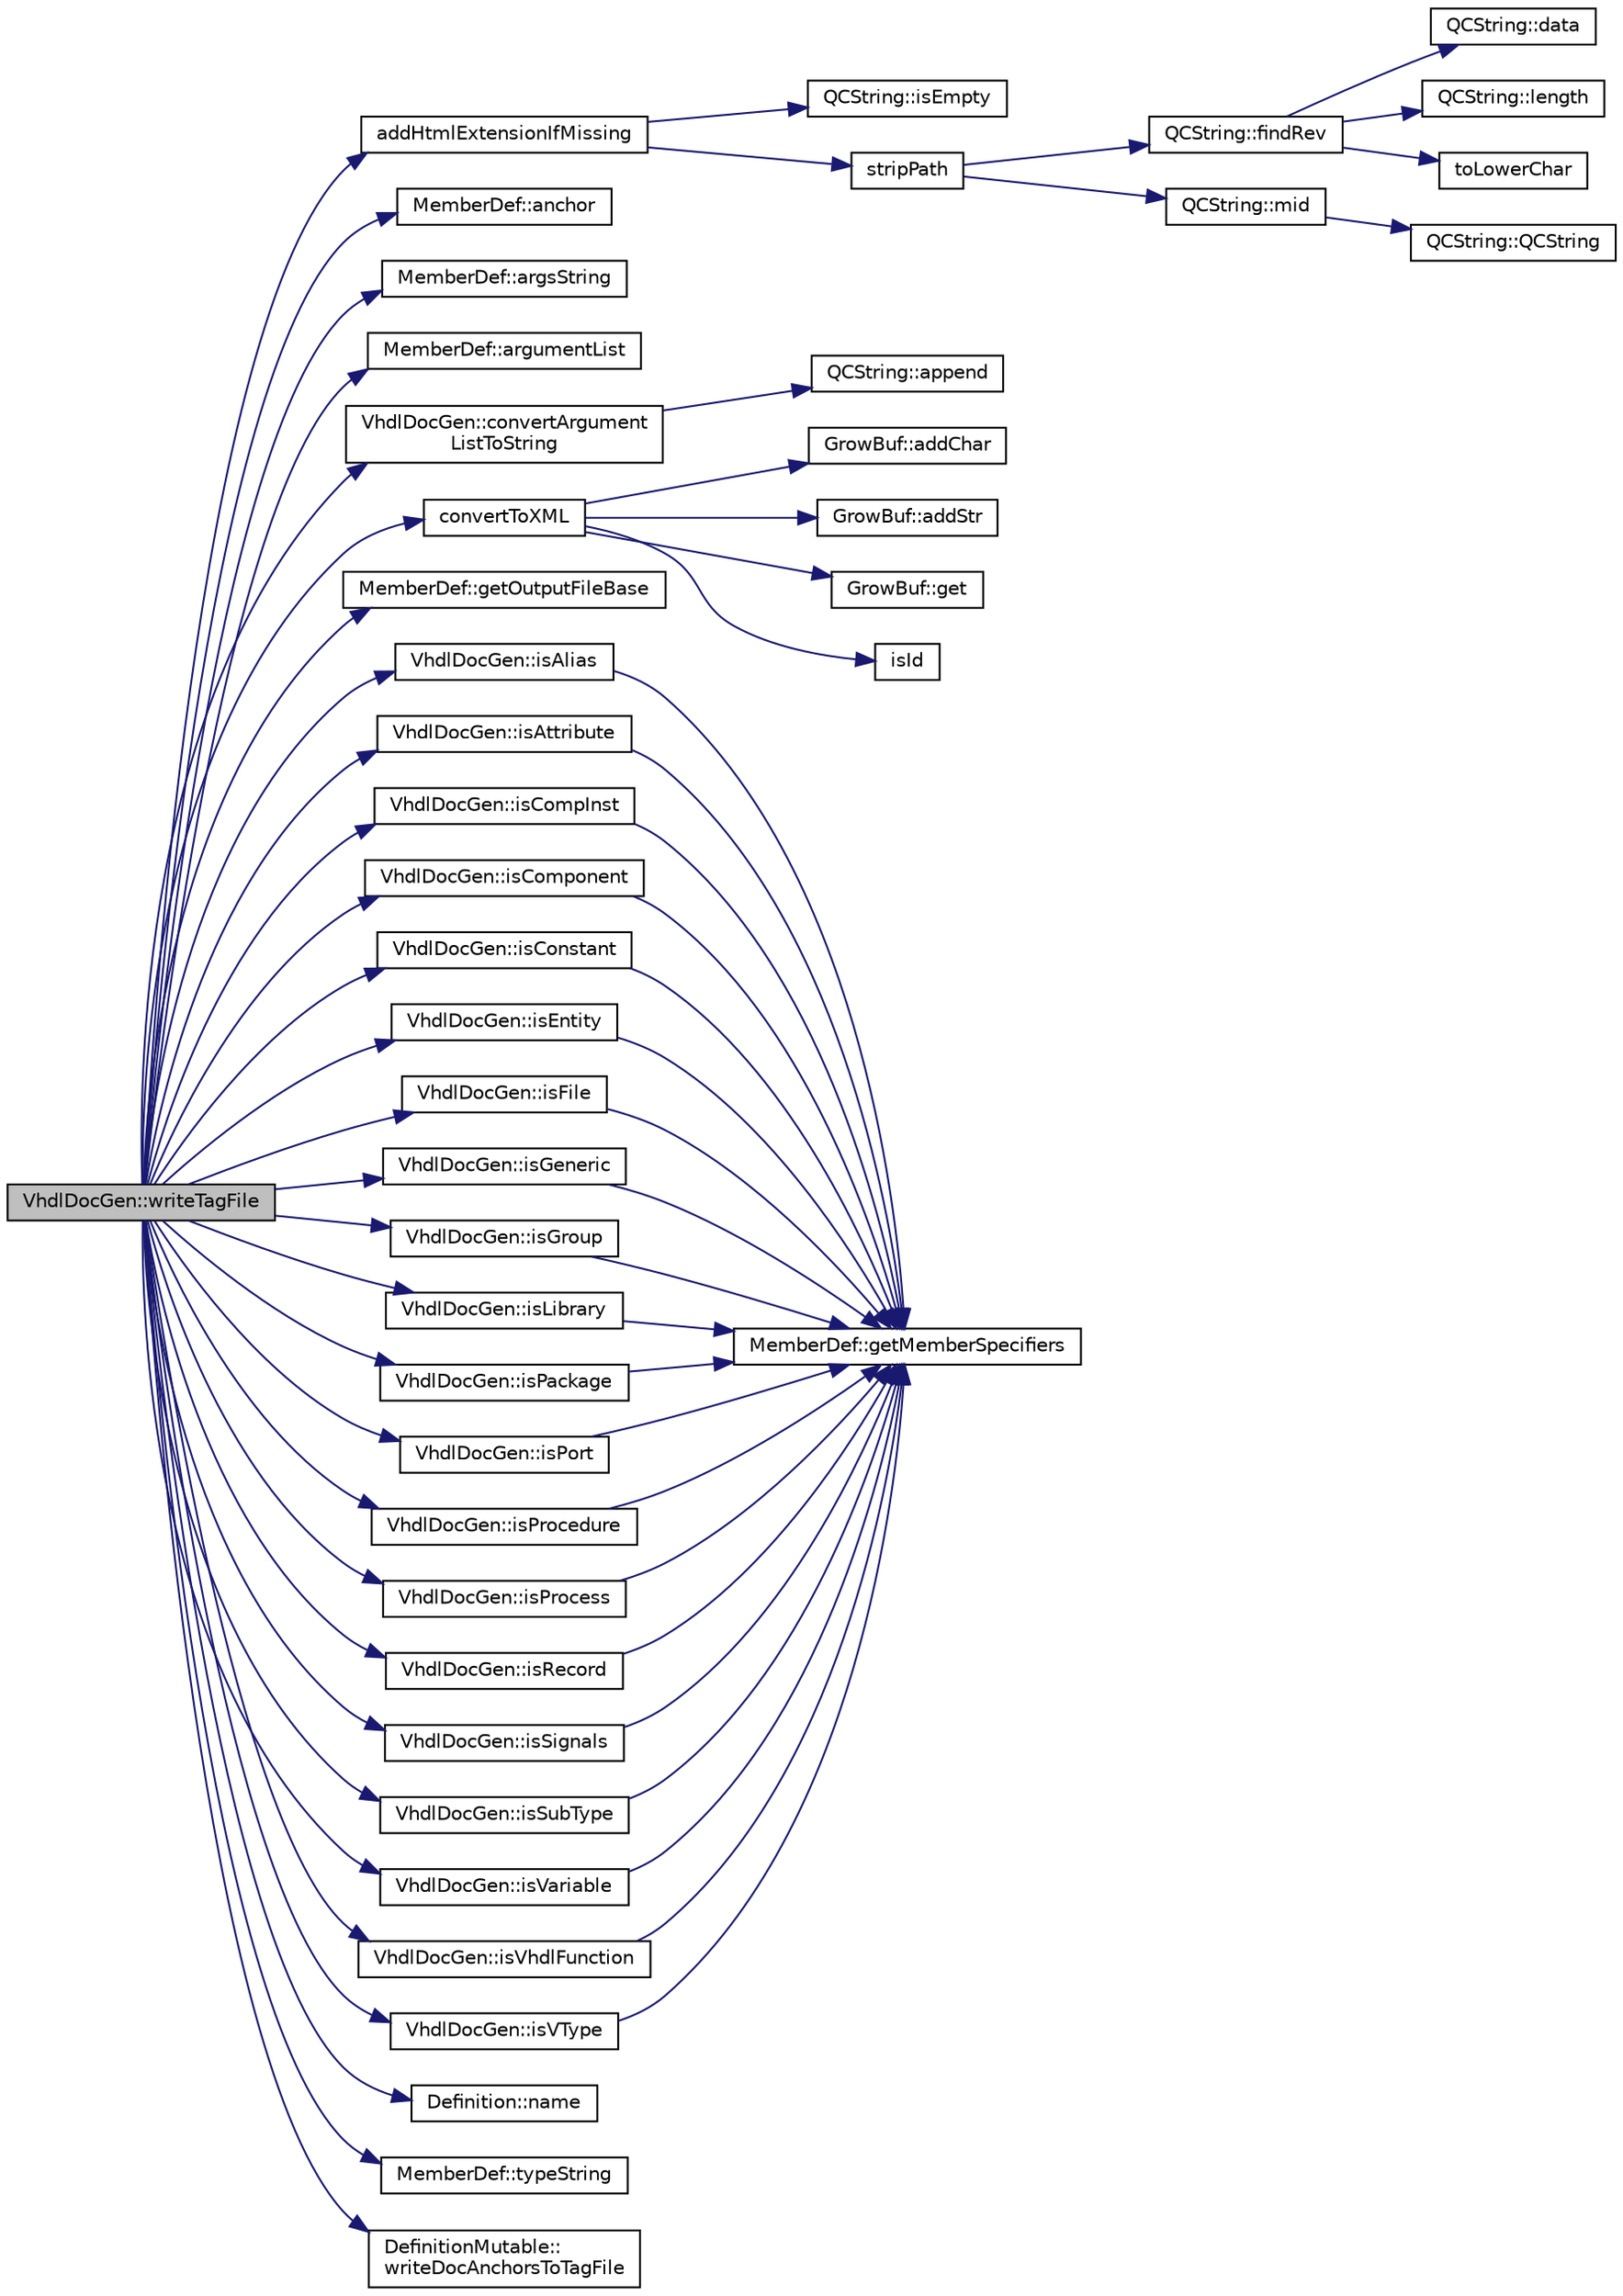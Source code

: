 digraph "VhdlDocGen::writeTagFile"
{
 // LATEX_PDF_SIZE
  edge [fontname="Helvetica",fontsize="10",labelfontname="Helvetica",labelfontsize="10"];
  node [fontname="Helvetica",fontsize="10",shape=record];
  rankdir="LR";
  Node1 [label="VhdlDocGen::writeTagFile",height=0.2,width=0.4,color="black", fillcolor="grey75", style="filled", fontcolor="black",tooltip=" "];
  Node1 -> Node2 [color="midnightblue",fontsize="10",style="solid"];
  Node2 [label="addHtmlExtensionIfMissing",height=0.2,width=0.4,color="black", fillcolor="white", style="filled",URL="$util_8cpp.html#a36c74291c5a9adc05d5cb6c0932f6b82",tooltip=" "];
  Node2 -> Node3 [color="midnightblue",fontsize="10",style="solid"];
  Node3 [label="QCString::isEmpty",height=0.2,width=0.4,color="black", fillcolor="white", style="filled",URL="$classQCString.html#a621c4090d69ad7d05ef8e5234376c3d8",tooltip=" "];
  Node2 -> Node4 [color="midnightblue",fontsize="10",style="solid"];
  Node4 [label="stripPath",height=0.2,width=0.4,color="black", fillcolor="white", style="filled",URL="$util_8cpp.html#a3d37ec79f266698bd836af54ba75e63e",tooltip=" "];
  Node4 -> Node5 [color="midnightblue",fontsize="10",style="solid"];
  Node5 [label="QCString::findRev",height=0.2,width=0.4,color="black", fillcolor="white", style="filled",URL="$classQCString.html#ab47a6435c16d61d04fb448f1080b4e26",tooltip=" "];
  Node5 -> Node6 [color="midnightblue",fontsize="10",style="solid"];
  Node6 [label="QCString::data",height=0.2,width=0.4,color="black", fillcolor="white", style="filled",URL="$classQCString.html#ac3aa3ac1a1c36d3305eba22a2eb0d098",tooltip=" "];
  Node5 -> Node7 [color="midnightblue",fontsize="10",style="solid"];
  Node7 [label="QCString::length",height=0.2,width=0.4,color="black", fillcolor="white", style="filled",URL="$classQCString.html#ac52596733e9110b778019946d73fb268",tooltip=" "];
  Node5 -> Node8 [color="midnightblue",fontsize="10",style="solid"];
  Node8 [label="toLowerChar",height=0.2,width=0.4,color="black", fillcolor="white", style="filled",URL="$qcstring_8cpp.html#a4e545641f98651d4fb8299b407721f9b",tooltip=" "];
  Node4 -> Node9 [color="midnightblue",fontsize="10",style="solid"];
  Node9 [label="QCString::mid",height=0.2,width=0.4,color="black", fillcolor="white", style="filled",URL="$classQCString.html#a27136caf9c0bc4daca574cda6f113551",tooltip=" "];
  Node9 -> Node10 [color="midnightblue",fontsize="10",style="solid"];
  Node10 [label="QCString::QCString",height=0.2,width=0.4,color="black", fillcolor="white", style="filled",URL="$classQCString.html#ad691e1087cc03e14e00d1147ae0ecab7",tooltip=" "];
  Node1 -> Node11 [color="midnightblue",fontsize="10",style="solid"];
  Node11 [label="MemberDef::anchor",height=0.2,width=0.4,color="black", fillcolor="white", style="filled",URL="$classMemberDef.html#a170c6221384447f7e2e9f5a529efef40",tooltip=" "];
  Node1 -> Node12 [color="midnightblue",fontsize="10",style="solid"];
  Node12 [label="MemberDef::argsString",height=0.2,width=0.4,color="black", fillcolor="white", style="filled",URL="$classMemberDef.html#adfae3b8f49644ba27669daa9412e14a3",tooltip=" "];
  Node1 -> Node13 [color="midnightblue",fontsize="10",style="solid"];
  Node13 [label="MemberDef::argumentList",height=0.2,width=0.4,color="black", fillcolor="white", style="filled",URL="$classMemberDef.html#a515503656a6cffb2d27f60e93c3c780e",tooltip=" "];
  Node1 -> Node14 [color="midnightblue",fontsize="10",style="solid"];
  Node14 [label="VhdlDocGen::convertArgument\lListToString",height=0.2,width=0.4,color="black", fillcolor="white", style="filled",URL="$classVhdlDocGen.html#a1876213c101b31a44336d48b6b33e9ec",tooltip=" "];
  Node14 -> Node15 [color="midnightblue",fontsize="10",style="solid"];
  Node15 [label="QCString::append",height=0.2,width=0.4,color="black", fillcolor="white", style="filled",URL="$classQCString.html#a8f0a381fdae1427b1182baf0abde21e7",tooltip=" "];
  Node1 -> Node16 [color="midnightblue",fontsize="10",style="solid"];
  Node16 [label="convertToXML",height=0.2,width=0.4,color="black", fillcolor="white", style="filled",URL="$util_8cpp.html#a93c7f78ab05807663dd8947d0dd5423f",tooltip=" "];
  Node16 -> Node17 [color="midnightblue",fontsize="10",style="solid"];
  Node17 [label="GrowBuf::addChar",height=0.2,width=0.4,color="black", fillcolor="white", style="filled",URL="$classGrowBuf.html#a46b4677f555d2abc718f26e71a59efda",tooltip=" "];
  Node16 -> Node18 [color="midnightblue",fontsize="10",style="solid"];
  Node18 [label="GrowBuf::addStr",height=0.2,width=0.4,color="black", fillcolor="white", style="filled",URL="$classGrowBuf.html#a5e0ff6d9f7a7139725d77a9d669340f3",tooltip=" "];
  Node16 -> Node19 [color="midnightblue",fontsize="10",style="solid"];
  Node19 [label="GrowBuf::get",height=0.2,width=0.4,color="black", fillcolor="white", style="filled",URL="$classGrowBuf.html#a88d6408723b8c1a58187f24da81dfd5e",tooltip=" "];
  Node16 -> Node20 [color="midnightblue",fontsize="10",style="solid"];
  Node20 [label="isId",height=0.2,width=0.4,color="black", fillcolor="white", style="filled",URL="$util_8h.html#ae320c88a8522836f00095d566529046f",tooltip=" "];
  Node1 -> Node21 [color="midnightblue",fontsize="10",style="solid"];
  Node21 [label="MemberDef::getOutputFileBase",height=0.2,width=0.4,color="black", fillcolor="white", style="filled",URL="$classMemberDef.html#a1691f8cc2d90978d091a7d7aae11dd8d",tooltip=" "];
  Node1 -> Node22 [color="midnightblue",fontsize="10",style="solid"];
  Node22 [label="VhdlDocGen::isAlias",height=0.2,width=0.4,color="black", fillcolor="white", style="filled",URL="$classVhdlDocGen.html#af13dd5eb831c1df008b0fd41928f4b7c",tooltip=" "];
  Node22 -> Node23 [color="midnightblue",fontsize="10",style="solid"];
  Node23 [label="MemberDef::getMemberSpecifiers",height=0.2,width=0.4,color="black", fillcolor="white", style="filled",URL="$classMemberDef.html#a4458215515338eb7c5597c44d8694e5d",tooltip=" "];
  Node1 -> Node24 [color="midnightblue",fontsize="10",style="solid"];
  Node24 [label="VhdlDocGen::isAttribute",height=0.2,width=0.4,color="black", fillcolor="white", style="filled",URL="$classVhdlDocGen.html#a2dc9e668acc7c79f211709e2a0eeccad",tooltip=" "];
  Node24 -> Node23 [color="midnightblue",fontsize="10",style="solid"];
  Node1 -> Node25 [color="midnightblue",fontsize="10",style="solid"];
  Node25 [label="VhdlDocGen::isCompInst",height=0.2,width=0.4,color="black", fillcolor="white", style="filled",URL="$classVhdlDocGen.html#ab9e42b2cf2d969dcc943ec355d4fa6b2",tooltip=" "];
  Node25 -> Node23 [color="midnightblue",fontsize="10",style="solid"];
  Node1 -> Node26 [color="midnightblue",fontsize="10",style="solid"];
  Node26 [label="VhdlDocGen::isComponent",height=0.2,width=0.4,color="black", fillcolor="white", style="filled",URL="$classVhdlDocGen.html#ad3fdc795bf951ef11221894512b8bc6c",tooltip=" "];
  Node26 -> Node23 [color="midnightblue",fontsize="10",style="solid"];
  Node1 -> Node27 [color="midnightblue",fontsize="10",style="solid"];
  Node27 [label="VhdlDocGen::isConstant",height=0.2,width=0.4,color="black", fillcolor="white", style="filled",URL="$classVhdlDocGen.html#a2c3cdcd27394531385ccd8c56257edc1",tooltip=" "];
  Node27 -> Node23 [color="midnightblue",fontsize="10",style="solid"];
  Node1 -> Node28 [color="midnightblue",fontsize="10",style="solid"];
  Node28 [label="VhdlDocGen::isEntity",height=0.2,width=0.4,color="black", fillcolor="white", style="filled",URL="$classVhdlDocGen.html#a65218023c4970a90f3bce70938a99781",tooltip=" "];
  Node28 -> Node23 [color="midnightblue",fontsize="10",style="solid"];
  Node1 -> Node29 [color="midnightblue",fontsize="10",style="solid"];
  Node29 [label="VhdlDocGen::isFile",height=0.2,width=0.4,color="black", fillcolor="white", style="filled",URL="$classVhdlDocGen.html#a7ac9c26b1b0fb7402cc58acaf569df89",tooltip=" "];
  Node29 -> Node23 [color="midnightblue",fontsize="10",style="solid"];
  Node1 -> Node30 [color="midnightblue",fontsize="10",style="solid"];
  Node30 [label="VhdlDocGen::isGeneric",height=0.2,width=0.4,color="black", fillcolor="white", style="filled",URL="$classVhdlDocGen.html#ae3c19429669d382581ba37aee5f39278",tooltip=" "];
  Node30 -> Node23 [color="midnightblue",fontsize="10",style="solid"];
  Node1 -> Node31 [color="midnightblue",fontsize="10",style="solid"];
  Node31 [label="VhdlDocGen::isGroup",height=0.2,width=0.4,color="black", fillcolor="white", style="filled",URL="$classVhdlDocGen.html#a069c8ad206be372bd948cc8e964218ed",tooltip=" "];
  Node31 -> Node23 [color="midnightblue",fontsize="10",style="solid"];
  Node1 -> Node32 [color="midnightblue",fontsize="10",style="solid"];
  Node32 [label="VhdlDocGen::isLibrary",height=0.2,width=0.4,color="black", fillcolor="white", style="filled",URL="$classVhdlDocGen.html#a3f582b69841bae3ec6f1281604b6f0c8",tooltip=" "];
  Node32 -> Node23 [color="midnightblue",fontsize="10",style="solid"];
  Node1 -> Node33 [color="midnightblue",fontsize="10",style="solid"];
  Node33 [label="VhdlDocGen::isPackage",height=0.2,width=0.4,color="black", fillcolor="white", style="filled",URL="$classVhdlDocGen.html#aca017e059b8a2972c2cad968800c0564",tooltip=" "];
  Node33 -> Node23 [color="midnightblue",fontsize="10",style="solid"];
  Node1 -> Node34 [color="midnightblue",fontsize="10",style="solid"];
  Node34 [label="VhdlDocGen::isPort",height=0.2,width=0.4,color="black", fillcolor="white", style="filled",URL="$classVhdlDocGen.html#a73186f5d1ba5e6c11c6f006708da79a6",tooltip=" "];
  Node34 -> Node23 [color="midnightblue",fontsize="10",style="solid"];
  Node1 -> Node35 [color="midnightblue",fontsize="10",style="solid"];
  Node35 [label="VhdlDocGen::isProcedure",height=0.2,width=0.4,color="black", fillcolor="white", style="filled",URL="$classVhdlDocGen.html#aed906dd71cdcb8aca1bc6e3f9fba9732",tooltip=" "];
  Node35 -> Node23 [color="midnightblue",fontsize="10",style="solid"];
  Node1 -> Node36 [color="midnightblue",fontsize="10",style="solid"];
  Node36 [label="VhdlDocGen::isProcess",height=0.2,width=0.4,color="black", fillcolor="white", style="filled",URL="$classVhdlDocGen.html#a212ea7da7de8f22c3ca1dd14a38a67ef",tooltip=" "];
  Node36 -> Node23 [color="midnightblue",fontsize="10",style="solid"];
  Node1 -> Node37 [color="midnightblue",fontsize="10",style="solid"];
  Node37 [label="VhdlDocGen::isRecord",height=0.2,width=0.4,color="black", fillcolor="white", style="filled",URL="$classVhdlDocGen.html#ac0634a061165ad22c27eef2ac12057d0",tooltip=" "];
  Node37 -> Node23 [color="midnightblue",fontsize="10",style="solid"];
  Node1 -> Node38 [color="midnightblue",fontsize="10",style="solid"];
  Node38 [label="VhdlDocGen::isSignals",height=0.2,width=0.4,color="black", fillcolor="white", style="filled",URL="$classVhdlDocGen.html#a7fb01b11d2a225ee8d8c43a56862be8b",tooltip=" "];
  Node38 -> Node23 [color="midnightblue",fontsize="10",style="solid"];
  Node1 -> Node39 [color="midnightblue",fontsize="10",style="solid"];
  Node39 [label="VhdlDocGen::isSubType",height=0.2,width=0.4,color="black", fillcolor="white", style="filled",URL="$classVhdlDocGen.html#ab57f7d02afdd7034f78894b20e6ff4aa",tooltip=" "];
  Node39 -> Node23 [color="midnightblue",fontsize="10",style="solid"];
  Node1 -> Node40 [color="midnightblue",fontsize="10",style="solid"];
  Node40 [label="VhdlDocGen::isVariable",height=0.2,width=0.4,color="black", fillcolor="white", style="filled",URL="$classVhdlDocGen.html#a877e8a81695500e7ad5ed8d76fdbaffc",tooltip=" "];
  Node40 -> Node23 [color="midnightblue",fontsize="10",style="solid"];
  Node1 -> Node41 [color="midnightblue",fontsize="10",style="solid"];
  Node41 [label="VhdlDocGen::isVhdlFunction",height=0.2,width=0.4,color="black", fillcolor="white", style="filled",URL="$classVhdlDocGen.html#a8808d28bf43d889892a8b6bad0793d7d",tooltip=" "];
  Node41 -> Node23 [color="midnightblue",fontsize="10",style="solid"];
  Node1 -> Node42 [color="midnightblue",fontsize="10",style="solid"];
  Node42 [label="VhdlDocGen::isVType",height=0.2,width=0.4,color="black", fillcolor="white", style="filled",URL="$classVhdlDocGen.html#a8ab98ceef0a36aea7a15c548ec9aa455",tooltip=" "];
  Node42 -> Node23 [color="midnightblue",fontsize="10",style="solid"];
  Node1 -> Node43 [color="midnightblue",fontsize="10",style="solid"];
  Node43 [label="Definition::name",height=0.2,width=0.4,color="black", fillcolor="white", style="filled",URL="$classDefinition.html#a9374fedd7f64fea7e0e164302d1a9e61",tooltip=" "];
  Node1 -> Node44 [color="midnightblue",fontsize="10",style="solid"];
  Node44 [label="MemberDef::typeString",height=0.2,width=0.4,color="black", fillcolor="white", style="filled",URL="$classMemberDef.html#a0032c6e040cdec6d9c52dc75a790a884",tooltip=" "];
  Node1 -> Node45 [color="midnightblue",fontsize="10",style="solid"];
  Node45 [label="DefinitionMutable::\lwriteDocAnchorsToTagFile",height=0.2,width=0.4,color="black", fillcolor="white", style="filled",URL="$classDefinitionMutable.html#accb2be5ad265e2c5214b857c075383b3",tooltip=" "];
}
